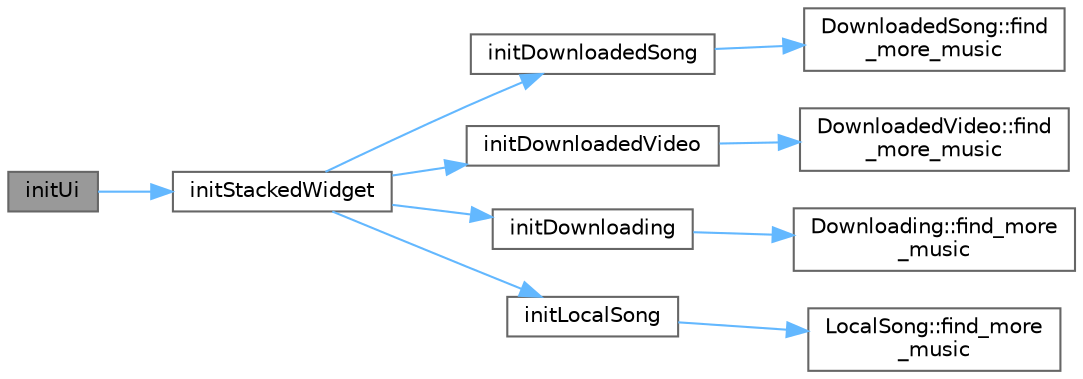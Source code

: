 digraph "initUi"
{
 // LATEX_PDF_SIZE
  bgcolor="transparent";
  edge [fontname=Helvetica,fontsize=10,labelfontname=Helvetica,labelfontsize=10];
  node [fontname=Helvetica,fontsize=10,shape=box,height=0.2,width=0.4];
  rankdir="LR";
  Node1 [id="Node000001",label="initUi",height=0.2,width=0.4,color="gray40", fillcolor="grey60", style="filled", fontcolor="black",tooltip="初始化界面"];
  Node1 -> Node2 [id="edge1_Node000001_Node000002",color="steelblue1",style="solid",tooltip=" "];
  Node2 [id="Node000002",label="initStackedWidget",height=0.2,width=0.4,color="grey40", fillcolor="white", style="filled",URL="$class_local_download.html#a0880fc715278119401b0b218adc8ade6",tooltip="初始化堆栈窗口"];
  Node2 -> Node3 [id="edge2_Node000002_Node000003",color="steelblue1",style="solid",tooltip=" "];
  Node3 [id="Node000003",label="initDownloadedSong",height=0.2,width=0.4,color="grey40", fillcolor="white", style="filled",URL="$class_local_download.html#af2c76ccfaeae4b8cac82f0846391d219",tooltip="初始化已下载歌曲界面"];
  Node3 -> Node4 [id="edge3_Node000003_Node000004",color="steelblue1",style="solid",tooltip=" "];
  Node4 [id="Node000004",label="DownloadedSong::find\l_more_music",height=0.2,width=0.4,color="grey40", fillcolor="white", style="filled",URL="$class_downloaded_song.html#aa23356daca3ed71116d6ae55df2991f4",tooltip="搜索更多音乐信号"];
  Node2 -> Node5 [id="edge4_Node000002_Node000005",color="steelblue1",style="solid",tooltip=" "];
  Node5 [id="Node000005",label="initDownloadedVideo",height=0.2,width=0.4,color="grey40", fillcolor="white", style="filled",URL="$class_local_download.html#adabc65c3f7d55f08432e5c7b69bb500b",tooltip="初始化已下载视频界面"];
  Node5 -> Node6 [id="edge5_Node000005_Node000006",color="steelblue1",style="solid",tooltip=" "];
  Node6 [id="Node000006",label="DownloadedVideo::find\l_more_music",height=0.2,width=0.4,color="grey40", fillcolor="white", style="filled",URL="$class_downloaded_video.html#aa23356daca3ed71116d6ae55df2991f4",tooltip="搜索更多音乐信号"];
  Node2 -> Node7 [id="edge6_Node000002_Node000007",color="steelblue1",style="solid",tooltip=" "];
  Node7 [id="Node000007",label="initDownloading",height=0.2,width=0.4,color="grey40", fillcolor="white", style="filled",URL="$class_local_download.html#a6404daede2cfd9dfba8bdf317e953ae1",tooltip="初始化正在下载界面"];
  Node7 -> Node8 [id="edge7_Node000007_Node000008",color="steelblue1",style="solid",tooltip=" "];
  Node8 [id="Node000008",label="Downloading::find_more\l_music",height=0.2,width=0.4,color="grey40", fillcolor="white", style="filled",URL="$class_downloading.html#aa23356daca3ed71116d6ae55df2991f4",tooltip="搜索更多音乐信号"];
  Node2 -> Node9 [id="edge8_Node000002_Node000009",color="steelblue1",style="solid",tooltip=" "];
  Node9 [id="Node000009",label="initLocalSong",height=0.2,width=0.4,color="grey40", fillcolor="white", style="filled",URL="$class_local_download.html#af96b73dc56b1cfbf724f10c1ad5a0308",tooltip="初始化本地歌曲界面"];
  Node9 -> Node10 [id="edge9_Node000009_Node000010",color="steelblue1",style="solid",tooltip=" "];
  Node10 [id="Node000010",label="LocalSong::find_more\l_music",height=0.2,width=0.4,color="grey40", fillcolor="white", style="filled",URL="$class_local_song.html#aa23356daca3ed71116d6ae55df2991f4",tooltip="搜索更多音乐信号"];
}
